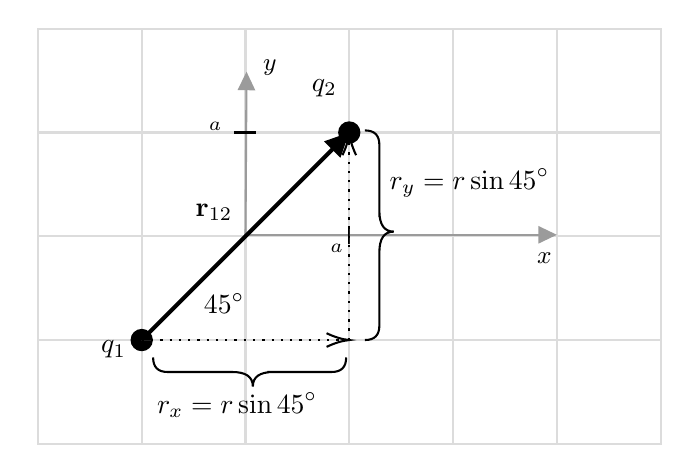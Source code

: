 

\tikzset{every picture/.style={line width=0.75pt}} %set default line width to 0.75pt        

\begin{tikzpicture}[x=0.75pt,y=0.75pt,yscale=-1,xscale=1]
%uncomment if require: \path (0,235); %set diagram left start at 0, and has height of 235

%Shape: Grid [id:dp529276453314883] 
\draw  [draw opacity=0] (22.5,12) -- (322.5,12) -- (322.5,212) -- (22.5,212) -- cycle ; \draw  [color={rgb, 255:red, 220; green, 220; blue, 220 }  ,draw opacity=1 ] (72.5,12) -- (72.5,212)(122.5,12) -- (122.5,212)(172.5,12) -- (172.5,212)(222.5,12) -- (222.5,212)(272.5,12) -- (272.5,212) ; \draw  [color={rgb, 255:red, 220; green, 220; blue, 220 }  ,draw opacity=1 ] (22.5,62) -- (322.5,62)(22.5,112) -- (322.5,112)(22.5,162) -- (322.5,162) ; \draw  [color={rgb, 255:red, 220; green, 220; blue, 220 }  ,draw opacity=1 ] (22.5,12) -- (322.5,12) -- (322.5,212) -- (22.5,212) -- cycle ;
%Straight Lines [id:da9891788651841897] 
\draw [color={rgb, 255:red, 155; green, 155; blue, 155 }  ,draw opacity=1 ]   (122.5,112) -- (122.98,35.71) ;
\draw [shift={(123,32.71)}, rotate = 90.36] [fill={rgb, 255:red, 155; green, 155; blue, 155 }  ,fill opacity=1 ][line width=0.08]  [draw opacity=0] (8.93,-4.29) -- (0,0) -- (8.93,4.29) -- cycle    ;
%Straight Lines [id:da2531333242243323] 
\draw [color={rgb, 255:red, 155; green, 155; blue, 155 }  ,draw opacity=1 ]   (122,111.29) -- (269.5,111.29) ;
\draw [shift={(272.5,111.29)}, rotate = 180] [fill={rgb, 255:red, 155; green, 155; blue, 155 }  ,fill opacity=1 ][line width=0.08]  [draw opacity=0] (8.93,-4.29) -- (0,0) -- (8.93,4.29) -- cycle    ;
%Shape: Circle [id:dp928405560720714] 
\draw  [fill={rgb, 255:red, 0; green, 0; blue, 0 }  ,fill opacity=1 ] (67.63,162) .. controls (67.63,159.31) and (69.81,157.13) .. (72.5,157.13) .. controls (75.19,157.13) and (77.37,159.31) .. (77.37,162) .. controls (77.37,164.69) and (75.19,166.87) .. (72.5,166.87) .. controls (69.81,166.87) and (67.63,164.69) .. (67.63,162) -- cycle ;
%Straight Lines [id:da7315731890311423] 
\draw    (172.25,115.64) -- (172.25,108.64) ;
%Straight Lines [id:da41456511159458476] 
\draw    (117,62) -- (127.5,62) ;
%Straight Lines [id:da2368656312096422] 
\draw [fill={rgb, 255:red, 255; green, 255; blue, 255 }  ,fill opacity=1 ][line width=1.5]    (72.5,162) -- (169.67,64.83) ;
\draw [shift={(172.5,62)}, rotate = 135] [fill={rgb, 255:red, 0; green, 0; blue, 0 }  ][line width=0.08]  [draw opacity=0] (11.61,-5.58) -- (0,0) -- (11.61,5.58) -- cycle    ;
%Straight Lines [id:da30412883702424365] 
\draw [fill={rgb, 255:red, 255; green, 255; blue, 255 }  ,fill opacity=1 ] [dash pattern={on 0.84pt off 2.51pt}]  (72.5,162) -- (170.5,162) ;
\draw [shift={(172.5,162)}, rotate = 180] [color={rgb, 255:red, 0; green, 0; blue, 0 }  ][line width=0.75]    (10.93,-3.29) .. controls (6.95,-1.4) and (3.31,-0.3) .. (0,0) .. controls (3.31,0.3) and (6.95,1.4) .. (10.93,3.29)   ;
%Straight Lines [id:da8752471532648969] 
\draw [fill={rgb, 255:red, 255; green, 255; blue, 255 }  ,fill opacity=1 ] [dash pattern={on 0.84pt off 2.51pt}]  (172.5,162) -- (172.5,64) ;
\draw [shift={(172.5,62)}, rotate = 90] [color={rgb, 255:red, 0; green, 0; blue, 0 }  ][line width=0.75]    (10.93,-3.29) .. controls (6.95,-1.4) and (3.31,-0.3) .. (0,0) .. controls (3.31,0.3) and (6.95,1.4) .. (10.93,3.29)   ;
%Shape: Brace [id:dp6717848561517383] 
\draw   (77.99,170.39) .. controls (77.99,175.06) and (80.32,177.39) .. (84.99,177.39) -- (116.04,177.39) .. controls (122.71,177.39) and (126.04,179.72) .. (126.04,184.39) .. controls (126.04,179.72) and (129.37,177.39) .. (136.04,177.39)(133.04,177.39) -- (164,177.39) .. controls (168.67,177.39) and (171,175.06) .. (171,170.39) ;
%Shape: Circle [id:dp2852233747162909] 
\draw  [fill={rgb, 255:red, 0; green, 0; blue, 0 }  ,fill opacity=1 ] (167.63,62) .. controls (167.63,59.31) and (169.81,57.13) .. (172.5,57.13) .. controls (175.19,57.13) and (177.37,59.31) .. (177.37,62) .. controls (177.37,64.69) and (175.19,66.87) .. (172.5,66.87) .. controls (169.81,66.87) and (167.63,64.69) .. (167.63,62) -- cycle ;
%Shape: Brace [id:dp45230809721231746] 
\draw   (180,162) .. controls (184.67,162) and (187,159.67) .. (187,155) -- (187,119.75) .. controls (187,113.08) and (189.33,109.75) .. (194,109.75) .. controls (189.33,109.75) and (187,106.42) .. (187,99.75)(187,102.75) -- (187,68) .. controls (187,63.33) and (184.67,61) .. (180,61) ;

% Text Node
\draw (129.5,25.4) node [anchor=north west][inner sep=0.75pt]  [font=\small]  {$y$};
% Text Node
\draw (261.5,118.4) node [anchor=north west][inner sep=0.75pt]  [font=\small]  {$x$};
% Text Node
\draw (162,114.4) node [anchor=north west][inner sep=0.75pt]  [font=\scriptsize]  {$a$};
% Text Node
\draw (103.5,55.4) node [anchor=north west][inner sep=0.75pt]  [font=\scriptsize]  {$a$};
% Text Node
\draw (97,95) node [anchor=north west][inner sep=0.75pt]   [align=left] {$\displaystyle \mathbf{r}_{12}$};
% Text Node
\draw (51.5,161) node [anchor=north west][inner sep=0.75pt]   [align=left] {$\displaystyle q_{1}$};
% Text Node
\draw (190.5,78) node [anchor=north west][inner sep=0.75pt]   [align=left] {$\displaystyle r_{y} =r\sin 45^{\circ }$};
% Text Node
\draw (78.37,186) node [anchor=north west][inner sep=0.75pt]   [align=left] {$\displaystyle r_{x} =r\sin 45^{\circ }$};
% Text Node
\draw (101,138) node [anchor=north west][inner sep=0.75pt]   [align=left] {$\displaystyle 45^{\circ }$};
% Text Node
\draw (153,35) node [anchor=north west][inner sep=0.75pt]   [align=left] {$\displaystyle q_{2}$};


\end{tikzpicture}
